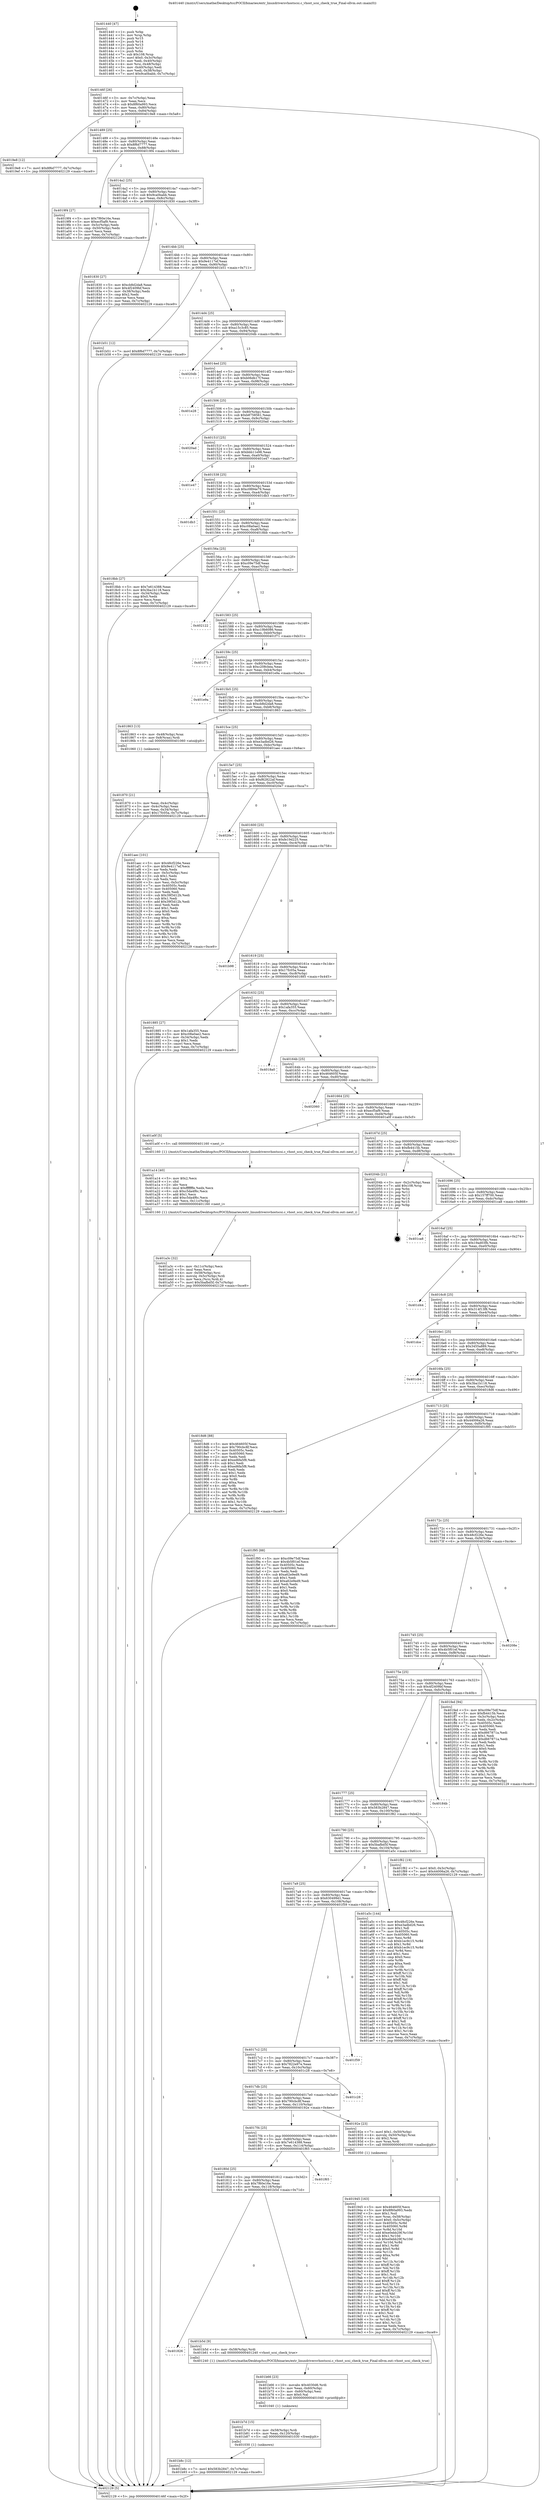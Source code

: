 digraph "0x401440" {
  label = "0x401440 (/mnt/c/Users/mathe/Desktop/tcc/POCII/binaries/extr_linuxdriversvhostscsi.c_vhost_scsi_check_true_Final-ollvm.out::main(0))"
  labelloc = "t"
  node[shape=record]

  Entry [label="",width=0.3,height=0.3,shape=circle,fillcolor=black,style=filled]
  "0x40146f" [label="{
     0x40146f [26]\l
     | [instrs]\l
     &nbsp;&nbsp;0x40146f \<+3\>: mov -0x7c(%rbp),%eax\l
     &nbsp;&nbsp;0x401472 \<+2\>: mov %eax,%ecx\l
     &nbsp;&nbsp;0x401474 \<+6\>: sub $0x8f60a993,%ecx\l
     &nbsp;&nbsp;0x40147a \<+3\>: mov %eax,-0x80(%rbp)\l
     &nbsp;&nbsp;0x40147d \<+6\>: mov %ecx,-0x84(%rbp)\l
     &nbsp;&nbsp;0x401483 \<+6\>: je 00000000004019e8 \<main+0x5a8\>\l
  }"]
  "0x4019e8" [label="{
     0x4019e8 [12]\l
     | [instrs]\l
     &nbsp;&nbsp;0x4019e8 \<+7\>: movl $0x8f6d7777,-0x7c(%rbp)\l
     &nbsp;&nbsp;0x4019ef \<+5\>: jmp 0000000000402129 \<main+0xce9\>\l
  }"]
  "0x401489" [label="{
     0x401489 [25]\l
     | [instrs]\l
     &nbsp;&nbsp;0x401489 \<+5\>: jmp 000000000040148e \<main+0x4e\>\l
     &nbsp;&nbsp;0x40148e \<+3\>: mov -0x80(%rbp),%eax\l
     &nbsp;&nbsp;0x401491 \<+5\>: sub $0x8f6d7777,%eax\l
     &nbsp;&nbsp;0x401496 \<+6\>: mov %eax,-0x88(%rbp)\l
     &nbsp;&nbsp;0x40149c \<+6\>: je 00000000004019f4 \<main+0x5b4\>\l
  }"]
  Exit [label="",width=0.3,height=0.3,shape=circle,fillcolor=black,style=filled,peripheries=2]
  "0x4019f4" [label="{
     0x4019f4 [27]\l
     | [instrs]\l
     &nbsp;&nbsp;0x4019f4 \<+5\>: mov $0x7f60e16e,%eax\l
     &nbsp;&nbsp;0x4019f9 \<+5\>: mov $0xecf5af9,%ecx\l
     &nbsp;&nbsp;0x4019fe \<+3\>: mov -0x5c(%rbp),%edx\l
     &nbsp;&nbsp;0x401a01 \<+3\>: cmp -0x50(%rbp),%edx\l
     &nbsp;&nbsp;0x401a04 \<+3\>: cmovl %ecx,%eax\l
     &nbsp;&nbsp;0x401a07 \<+3\>: mov %eax,-0x7c(%rbp)\l
     &nbsp;&nbsp;0x401a0a \<+5\>: jmp 0000000000402129 \<main+0xce9\>\l
  }"]
  "0x4014a2" [label="{
     0x4014a2 [25]\l
     | [instrs]\l
     &nbsp;&nbsp;0x4014a2 \<+5\>: jmp 00000000004014a7 \<main+0x67\>\l
     &nbsp;&nbsp;0x4014a7 \<+3\>: mov -0x80(%rbp),%eax\l
     &nbsp;&nbsp;0x4014aa \<+5\>: sub $0x9ca0babb,%eax\l
     &nbsp;&nbsp;0x4014af \<+6\>: mov %eax,-0x8c(%rbp)\l
     &nbsp;&nbsp;0x4014b5 \<+6\>: je 0000000000401830 \<main+0x3f0\>\l
  }"]
  "0x401b8c" [label="{
     0x401b8c [12]\l
     | [instrs]\l
     &nbsp;&nbsp;0x401b8c \<+7\>: movl $0x583b2847,-0x7c(%rbp)\l
     &nbsp;&nbsp;0x401b93 \<+5\>: jmp 0000000000402129 \<main+0xce9\>\l
  }"]
  "0x401830" [label="{
     0x401830 [27]\l
     | [instrs]\l
     &nbsp;&nbsp;0x401830 \<+5\>: mov $0xcb8d2da8,%eax\l
     &nbsp;&nbsp;0x401835 \<+5\>: mov $0x4f2409bf,%ecx\l
     &nbsp;&nbsp;0x40183a \<+3\>: mov -0x38(%rbp),%edx\l
     &nbsp;&nbsp;0x40183d \<+3\>: cmp $0x2,%edx\l
     &nbsp;&nbsp;0x401840 \<+3\>: cmovne %ecx,%eax\l
     &nbsp;&nbsp;0x401843 \<+3\>: mov %eax,-0x7c(%rbp)\l
     &nbsp;&nbsp;0x401846 \<+5\>: jmp 0000000000402129 \<main+0xce9\>\l
  }"]
  "0x4014bb" [label="{
     0x4014bb [25]\l
     | [instrs]\l
     &nbsp;&nbsp;0x4014bb \<+5\>: jmp 00000000004014c0 \<main+0x80\>\l
     &nbsp;&nbsp;0x4014c0 \<+3\>: mov -0x80(%rbp),%eax\l
     &nbsp;&nbsp;0x4014c3 \<+5\>: sub $0x9e4117ef,%eax\l
     &nbsp;&nbsp;0x4014c8 \<+6\>: mov %eax,-0x90(%rbp)\l
     &nbsp;&nbsp;0x4014ce \<+6\>: je 0000000000401b51 \<main+0x711\>\l
  }"]
  "0x402129" [label="{
     0x402129 [5]\l
     | [instrs]\l
     &nbsp;&nbsp;0x402129 \<+5\>: jmp 000000000040146f \<main+0x2f\>\l
  }"]
  "0x401440" [label="{
     0x401440 [47]\l
     | [instrs]\l
     &nbsp;&nbsp;0x401440 \<+1\>: push %rbp\l
     &nbsp;&nbsp;0x401441 \<+3\>: mov %rsp,%rbp\l
     &nbsp;&nbsp;0x401444 \<+2\>: push %r15\l
     &nbsp;&nbsp;0x401446 \<+2\>: push %r14\l
     &nbsp;&nbsp;0x401448 \<+2\>: push %r13\l
     &nbsp;&nbsp;0x40144a \<+2\>: push %r12\l
     &nbsp;&nbsp;0x40144c \<+1\>: push %rbx\l
     &nbsp;&nbsp;0x40144d \<+7\>: sub $0x108,%rsp\l
     &nbsp;&nbsp;0x401454 \<+7\>: movl $0x0,-0x3c(%rbp)\l
     &nbsp;&nbsp;0x40145b \<+3\>: mov %edi,-0x40(%rbp)\l
     &nbsp;&nbsp;0x40145e \<+4\>: mov %rsi,-0x48(%rbp)\l
     &nbsp;&nbsp;0x401462 \<+3\>: mov -0x40(%rbp),%edi\l
     &nbsp;&nbsp;0x401465 \<+3\>: mov %edi,-0x38(%rbp)\l
     &nbsp;&nbsp;0x401468 \<+7\>: movl $0x9ca0babb,-0x7c(%rbp)\l
  }"]
  "0x401b7d" [label="{
     0x401b7d [15]\l
     | [instrs]\l
     &nbsp;&nbsp;0x401b7d \<+4\>: mov -0x58(%rbp),%rdi\l
     &nbsp;&nbsp;0x401b81 \<+6\>: mov %eax,-0x120(%rbp)\l
     &nbsp;&nbsp;0x401b87 \<+5\>: call 0000000000401030 \<free@plt\>\l
     | [calls]\l
     &nbsp;&nbsp;0x401030 \{1\} (unknown)\l
  }"]
  "0x401b51" [label="{
     0x401b51 [12]\l
     | [instrs]\l
     &nbsp;&nbsp;0x401b51 \<+7\>: movl $0x8f6d7777,-0x7c(%rbp)\l
     &nbsp;&nbsp;0x401b58 \<+5\>: jmp 0000000000402129 \<main+0xce9\>\l
  }"]
  "0x4014d4" [label="{
     0x4014d4 [25]\l
     | [instrs]\l
     &nbsp;&nbsp;0x4014d4 \<+5\>: jmp 00000000004014d9 \<main+0x99\>\l
     &nbsp;&nbsp;0x4014d9 \<+3\>: mov -0x80(%rbp),%eax\l
     &nbsp;&nbsp;0x4014dc \<+5\>: sub $0xa15c3c85,%eax\l
     &nbsp;&nbsp;0x4014e1 \<+6\>: mov %eax,-0x94(%rbp)\l
     &nbsp;&nbsp;0x4014e7 \<+6\>: je 00000000004020db \<main+0xc9b\>\l
  }"]
  "0x401b66" [label="{
     0x401b66 [23]\l
     | [instrs]\l
     &nbsp;&nbsp;0x401b66 \<+10\>: movabs $0x4030d6,%rdi\l
     &nbsp;&nbsp;0x401b70 \<+3\>: mov %eax,-0x60(%rbp)\l
     &nbsp;&nbsp;0x401b73 \<+3\>: mov -0x60(%rbp),%esi\l
     &nbsp;&nbsp;0x401b76 \<+2\>: mov $0x0,%al\l
     &nbsp;&nbsp;0x401b78 \<+5\>: call 0000000000401040 \<printf@plt\>\l
     | [calls]\l
     &nbsp;&nbsp;0x401040 \{1\} (unknown)\l
  }"]
  "0x4020db" [label="{
     0x4020db\l
  }", style=dashed]
  "0x4014ed" [label="{
     0x4014ed [25]\l
     | [instrs]\l
     &nbsp;&nbsp;0x4014ed \<+5\>: jmp 00000000004014f2 \<main+0xb2\>\l
     &nbsp;&nbsp;0x4014f2 \<+3\>: mov -0x80(%rbp),%eax\l
     &nbsp;&nbsp;0x4014f5 \<+5\>: sub $0xb06db17f,%eax\l
     &nbsp;&nbsp;0x4014fa \<+6\>: mov %eax,-0x98(%rbp)\l
     &nbsp;&nbsp;0x401500 \<+6\>: je 0000000000401e28 \<main+0x9e8\>\l
  }"]
  "0x401826" [label="{
     0x401826\l
  }", style=dashed]
  "0x401e28" [label="{
     0x401e28\l
  }", style=dashed]
  "0x401506" [label="{
     0x401506 [25]\l
     | [instrs]\l
     &nbsp;&nbsp;0x401506 \<+5\>: jmp 000000000040150b \<main+0xcb\>\l
     &nbsp;&nbsp;0x40150b \<+3\>: mov -0x80(%rbp),%eax\l
     &nbsp;&nbsp;0x40150e \<+5\>: sub $0xb8758561,%eax\l
     &nbsp;&nbsp;0x401513 \<+6\>: mov %eax,-0x9c(%rbp)\l
     &nbsp;&nbsp;0x401519 \<+6\>: je 00000000004020ad \<main+0xc6d\>\l
  }"]
  "0x401b5d" [label="{
     0x401b5d [9]\l
     | [instrs]\l
     &nbsp;&nbsp;0x401b5d \<+4\>: mov -0x58(%rbp),%rdi\l
     &nbsp;&nbsp;0x401b61 \<+5\>: call 0000000000401240 \<vhost_scsi_check_true\>\l
     | [calls]\l
     &nbsp;&nbsp;0x401240 \{1\} (/mnt/c/Users/mathe/Desktop/tcc/POCII/binaries/extr_linuxdriversvhostscsi.c_vhost_scsi_check_true_Final-ollvm.out::vhost_scsi_check_true)\l
  }"]
  "0x4020ad" [label="{
     0x4020ad\l
  }", style=dashed]
  "0x40151f" [label="{
     0x40151f [25]\l
     | [instrs]\l
     &nbsp;&nbsp;0x40151f \<+5\>: jmp 0000000000401524 \<main+0xe4\>\l
     &nbsp;&nbsp;0x401524 \<+3\>: mov -0x80(%rbp),%eax\l
     &nbsp;&nbsp;0x401527 \<+5\>: sub $0xbbb11e98,%eax\l
     &nbsp;&nbsp;0x40152c \<+6\>: mov %eax,-0xa0(%rbp)\l
     &nbsp;&nbsp;0x401532 \<+6\>: je 0000000000401e47 \<main+0xa07\>\l
  }"]
  "0x40180d" [label="{
     0x40180d [25]\l
     | [instrs]\l
     &nbsp;&nbsp;0x40180d \<+5\>: jmp 0000000000401812 \<main+0x3d2\>\l
     &nbsp;&nbsp;0x401812 \<+3\>: mov -0x80(%rbp),%eax\l
     &nbsp;&nbsp;0x401815 \<+5\>: sub $0x7f60e16e,%eax\l
     &nbsp;&nbsp;0x40181a \<+6\>: mov %eax,-0x118(%rbp)\l
     &nbsp;&nbsp;0x401820 \<+6\>: je 0000000000401b5d \<main+0x71d\>\l
  }"]
  "0x401e47" [label="{
     0x401e47\l
  }", style=dashed]
  "0x401538" [label="{
     0x401538 [25]\l
     | [instrs]\l
     &nbsp;&nbsp;0x401538 \<+5\>: jmp 000000000040153d \<main+0xfd\>\l
     &nbsp;&nbsp;0x40153d \<+3\>: mov -0x80(%rbp),%eax\l
     &nbsp;&nbsp;0x401540 \<+5\>: sub $0xc0894e79,%eax\l
     &nbsp;&nbsp;0x401545 \<+6\>: mov %eax,-0xa4(%rbp)\l
     &nbsp;&nbsp;0x40154b \<+6\>: je 0000000000401db3 \<main+0x973\>\l
  }"]
  "0x401f65" [label="{
     0x401f65\l
  }", style=dashed]
  "0x401db3" [label="{
     0x401db3\l
  }", style=dashed]
  "0x401551" [label="{
     0x401551 [25]\l
     | [instrs]\l
     &nbsp;&nbsp;0x401551 \<+5\>: jmp 0000000000401556 \<main+0x116\>\l
     &nbsp;&nbsp;0x401556 \<+3\>: mov -0x80(%rbp),%eax\l
     &nbsp;&nbsp;0x401559 \<+5\>: sub $0xc08a0ae2,%eax\l
     &nbsp;&nbsp;0x40155e \<+6\>: mov %eax,-0xa8(%rbp)\l
     &nbsp;&nbsp;0x401564 \<+6\>: je 00000000004018bb \<main+0x47b\>\l
  }"]
  "0x401a3c" [label="{
     0x401a3c [32]\l
     | [instrs]\l
     &nbsp;&nbsp;0x401a3c \<+6\>: mov -0x11c(%rbp),%ecx\l
     &nbsp;&nbsp;0x401a42 \<+3\>: imul %eax,%ecx\l
     &nbsp;&nbsp;0x401a45 \<+4\>: mov -0x58(%rbp),%rsi\l
     &nbsp;&nbsp;0x401a49 \<+4\>: movslq -0x5c(%rbp),%rdi\l
     &nbsp;&nbsp;0x401a4d \<+3\>: mov %ecx,(%rsi,%rdi,4)\l
     &nbsp;&nbsp;0x401a50 \<+7\>: movl $0x5bafbd5f,-0x7c(%rbp)\l
     &nbsp;&nbsp;0x401a57 \<+5\>: jmp 0000000000402129 \<main+0xce9\>\l
  }"]
  "0x4018bb" [label="{
     0x4018bb [27]\l
     | [instrs]\l
     &nbsp;&nbsp;0x4018bb \<+5\>: mov $0x7e614388,%eax\l
     &nbsp;&nbsp;0x4018c0 \<+5\>: mov $0x3ba1b118,%ecx\l
     &nbsp;&nbsp;0x4018c5 \<+3\>: mov -0x34(%rbp),%edx\l
     &nbsp;&nbsp;0x4018c8 \<+3\>: cmp $0x0,%edx\l
     &nbsp;&nbsp;0x4018cb \<+3\>: cmove %ecx,%eax\l
     &nbsp;&nbsp;0x4018ce \<+3\>: mov %eax,-0x7c(%rbp)\l
     &nbsp;&nbsp;0x4018d1 \<+5\>: jmp 0000000000402129 \<main+0xce9\>\l
  }"]
  "0x40156a" [label="{
     0x40156a [25]\l
     | [instrs]\l
     &nbsp;&nbsp;0x40156a \<+5\>: jmp 000000000040156f \<main+0x12f\>\l
     &nbsp;&nbsp;0x40156f \<+3\>: mov -0x80(%rbp),%eax\l
     &nbsp;&nbsp;0x401572 \<+5\>: sub $0xc09e75df,%eax\l
     &nbsp;&nbsp;0x401577 \<+6\>: mov %eax,-0xac(%rbp)\l
     &nbsp;&nbsp;0x40157d \<+6\>: je 0000000000402122 \<main+0xce2\>\l
  }"]
  "0x401a14" [label="{
     0x401a14 [40]\l
     | [instrs]\l
     &nbsp;&nbsp;0x401a14 \<+5\>: mov $0x2,%ecx\l
     &nbsp;&nbsp;0x401a19 \<+1\>: cltd\l
     &nbsp;&nbsp;0x401a1a \<+2\>: idiv %ecx\l
     &nbsp;&nbsp;0x401a1c \<+6\>: imul $0xfffffffe,%edx,%ecx\l
     &nbsp;&nbsp;0x401a22 \<+6\>: sub $0xc5da4f6c,%ecx\l
     &nbsp;&nbsp;0x401a28 \<+3\>: add $0x1,%ecx\l
     &nbsp;&nbsp;0x401a2b \<+6\>: add $0xc5da4f6c,%ecx\l
     &nbsp;&nbsp;0x401a31 \<+6\>: mov %ecx,-0x11c(%rbp)\l
     &nbsp;&nbsp;0x401a37 \<+5\>: call 0000000000401160 \<next_i\>\l
     | [calls]\l
     &nbsp;&nbsp;0x401160 \{1\} (/mnt/c/Users/mathe/Desktop/tcc/POCII/binaries/extr_linuxdriversvhostscsi.c_vhost_scsi_check_true_Final-ollvm.out::next_i)\l
  }"]
  "0x402122" [label="{
     0x402122\l
  }", style=dashed]
  "0x401583" [label="{
     0x401583 [25]\l
     | [instrs]\l
     &nbsp;&nbsp;0x401583 \<+5\>: jmp 0000000000401588 \<main+0x148\>\l
     &nbsp;&nbsp;0x401588 \<+3\>: mov -0x80(%rbp),%eax\l
     &nbsp;&nbsp;0x40158b \<+5\>: sub $0xc19b6086,%eax\l
     &nbsp;&nbsp;0x401590 \<+6\>: mov %eax,-0xb0(%rbp)\l
     &nbsp;&nbsp;0x401596 \<+6\>: je 0000000000401f71 \<main+0xb31\>\l
  }"]
  "0x401945" [label="{
     0x401945 [163]\l
     | [instrs]\l
     &nbsp;&nbsp;0x401945 \<+5\>: mov $0x464605f,%ecx\l
     &nbsp;&nbsp;0x40194a \<+5\>: mov $0x8f60a993,%edx\l
     &nbsp;&nbsp;0x40194f \<+3\>: mov $0x1,%sil\l
     &nbsp;&nbsp;0x401952 \<+4\>: mov %rax,-0x58(%rbp)\l
     &nbsp;&nbsp;0x401956 \<+7\>: movl $0x0,-0x5c(%rbp)\l
     &nbsp;&nbsp;0x40195d \<+8\>: mov 0x40505c,%r8d\l
     &nbsp;&nbsp;0x401965 \<+8\>: mov 0x405060,%r9d\l
     &nbsp;&nbsp;0x40196d \<+3\>: mov %r8d,%r10d\l
     &nbsp;&nbsp;0x401970 \<+7\>: add $0xe0ebb29f,%r10d\l
     &nbsp;&nbsp;0x401977 \<+4\>: sub $0x1,%r10d\l
     &nbsp;&nbsp;0x40197b \<+7\>: sub $0xe0ebb29f,%r10d\l
     &nbsp;&nbsp;0x401982 \<+4\>: imul %r10d,%r8d\l
     &nbsp;&nbsp;0x401986 \<+4\>: and $0x1,%r8d\l
     &nbsp;&nbsp;0x40198a \<+4\>: cmp $0x0,%r8d\l
     &nbsp;&nbsp;0x40198e \<+4\>: sete %r11b\l
     &nbsp;&nbsp;0x401992 \<+4\>: cmp $0xa,%r9d\l
     &nbsp;&nbsp;0x401996 \<+3\>: setl %bl\l
     &nbsp;&nbsp;0x401999 \<+3\>: mov %r11b,%r14b\l
     &nbsp;&nbsp;0x40199c \<+4\>: xor $0xff,%r14b\l
     &nbsp;&nbsp;0x4019a0 \<+3\>: mov %bl,%r15b\l
     &nbsp;&nbsp;0x4019a3 \<+4\>: xor $0xff,%r15b\l
     &nbsp;&nbsp;0x4019a7 \<+4\>: xor $0x1,%sil\l
     &nbsp;&nbsp;0x4019ab \<+3\>: mov %r14b,%r12b\l
     &nbsp;&nbsp;0x4019ae \<+4\>: and $0xff,%r12b\l
     &nbsp;&nbsp;0x4019b2 \<+3\>: and %sil,%r11b\l
     &nbsp;&nbsp;0x4019b5 \<+3\>: mov %r15b,%r13b\l
     &nbsp;&nbsp;0x4019b8 \<+4\>: and $0xff,%r13b\l
     &nbsp;&nbsp;0x4019bc \<+3\>: and %sil,%bl\l
     &nbsp;&nbsp;0x4019bf \<+3\>: or %r11b,%r12b\l
     &nbsp;&nbsp;0x4019c2 \<+3\>: or %bl,%r13b\l
     &nbsp;&nbsp;0x4019c5 \<+3\>: xor %r13b,%r12b\l
     &nbsp;&nbsp;0x4019c8 \<+3\>: or %r15b,%r14b\l
     &nbsp;&nbsp;0x4019cb \<+4\>: xor $0xff,%r14b\l
     &nbsp;&nbsp;0x4019cf \<+4\>: or $0x1,%sil\l
     &nbsp;&nbsp;0x4019d3 \<+3\>: and %sil,%r14b\l
     &nbsp;&nbsp;0x4019d6 \<+3\>: or %r14b,%r12b\l
     &nbsp;&nbsp;0x4019d9 \<+4\>: test $0x1,%r12b\l
     &nbsp;&nbsp;0x4019dd \<+3\>: cmovne %edx,%ecx\l
     &nbsp;&nbsp;0x4019e0 \<+3\>: mov %ecx,-0x7c(%rbp)\l
     &nbsp;&nbsp;0x4019e3 \<+5\>: jmp 0000000000402129 \<main+0xce9\>\l
  }"]
  "0x401f71" [label="{
     0x401f71\l
  }", style=dashed]
  "0x40159c" [label="{
     0x40159c [25]\l
     | [instrs]\l
     &nbsp;&nbsp;0x40159c \<+5\>: jmp 00000000004015a1 \<main+0x161\>\l
     &nbsp;&nbsp;0x4015a1 \<+3\>: mov -0x80(%rbp),%eax\l
     &nbsp;&nbsp;0x4015a4 \<+5\>: sub $0xc208cbea,%eax\l
     &nbsp;&nbsp;0x4015a9 \<+6\>: mov %eax,-0xb4(%rbp)\l
     &nbsp;&nbsp;0x4015af \<+6\>: je 0000000000401e9a \<main+0xa5a\>\l
  }"]
  "0x4017f4" [label="{
     0x4017f4 [25]\l
     | [instrs]\l
     &nbsp;&nbsp;0x4017f4 \<+5\>: jmp 00000000004017f9 \<main+0x3b9\>\l
     &nbsp;&nbsp;0x4017f9 \<+3\>: mov -0x80(%rbp),%eax\l
     &nbsp;&nbsp;0x4017fc \<+5\>: sub $0x7e614388,%eax\l
     &nbsp;&nbsp;0x401801 \<+6\>: mov %eax,-0x114(%rbp)\l
     &nbsp;&nbsp;0x401807 \<+6\>: je 0000000000401f65 \<main+0xb25\>\l
  }"]
  "0x401e9a" [label="{
     0x401e9a\l
  }", style=dashed]
  "0x4015b5" [label="{
     0x4015b5 [25]\l
     | [instrs]\l
     &nbsp;&nbsp;0x4015b5 \<+5\>: jmp 00000000004015ba \<main+0x17a\>\l
     &nbsp;&nbsp;0x4015ba \<+3\>: mov -0x80(%rbp),%eax\l
     &nbsp;&nbsp;0x4015bd \<+5\>: sub $0xcb8d2da8,%eax\l
     &nbsp;&nbsp;0x4015c2 \<+6\>: mov %eax,-0xb8(%rbp)\l
     &nbsp;&nbsp;0x4015c8 \<+6\>: je 0000000000401863 \<main+0x423\>\l
  }"]
  "0x40192e" [label="{
     0x40192e [23]\l
     | [instrs]\l
     &nbsp;&nbsp;0x40192e \<+7\>: movl $0x1,-0x50(%rbp)\l
     &nbsp;&nbsp;0x401935 \<+4\>: movslq -0x50(%rbp),%rax\l
     &nbsp;&nbsp;0x401939 \<+4\>: shl $0x2,%rax\l
     &nbsp;&nbsp;0x40193d \<+3\>: mov %rax,%rdi\l
     &nbsp;&nbsp;0x401940 \<+5\>: call 0000000000401050 \<malloc@plt\>\l
     | [calls]\l
     &nbsp;&nbsp;0x401050 \{1\} (unknown)\l
  }"]
  "0x401863" [label="{
     0x401863 [13]\l
     | [instrs]\l
     &nbsp;&nbsp;0x401863 \<+4\>: mov -0x48(%rbp),%rax\l
     &nbsp;&nbsp;0x401867 \<+4\>: mov 0x8(%rax),%rdi\l
     &nbsp;&nbsp;0x40186b \<+5\>: call 0000000000401060 \<atoi@plt\>\l
     | [calls]\l
     &nbsp;&nbsp;0x401060 \{1\} (unknown)\l
  }"]
  "0x4015ce" [label="{
     0x4015ce [25]\l
     | [instrs]\l
     &nbsp;&nbsp;0x4015ce \<+5\>: jmp 00000000004015d3 \<main+0x193\>\l
     &nbsp;&nbsp;0x4015d3 \<+3\>: mov -0x80(%rbp),%eax\l
     &nbsp;&nbsp;0x4015d6 \<+5\>: sub $0xe3adbd26,%eax\l
     &nbsp;&nbsp;0x4015db \<+6\>: mov %eax,-0xbc(%rbp)\l
     &nbsp;&nbsp;0x4015e1 \<+6\>: je 0000000000401aec \<main+0x6ac\>\l
  }"]
  "0x401870" [label="{
     0x401870 [21]\l
     | [instrs]\l
     &nbsp;&nbsp;0x401870 \<+3\>: mov %eax,-0x4c(%rbp)\l
     &nbsp;&nbsp;0x401873 \<+3\>: mov -0x4c(%rbp),%eax\l
     &nbsp;&nbsp;0x401876 \<+3\>: mov %eax,-0x34(%rbp)\l
     &nbsp;&nbsp;0x401879 \<+7\>: movl $0x17fc05a,-0x7c(%rbp)\l
     &nbsp;&nbsp;0x401880 \<+5\>: jmp 0000000000402129 \<main+0xce9\>\l
  }"]
  "0x4017db" [label="{
     0x4017db [25]\l
     | [instrs]\l
     &nbsp;&nbsp;0x4017db \<+5\>: jmp 00000000004017e0 \<main+0x3a0\>\l
     &nbsp;&nbsp;0x4017e0 \<+3\>: mov -0x80(%rbp),%eax\l
     &nbsp;&nbsp;0x4017e3 \<+5\>: sub $0x790cbc8f,%eax\l
     &nbsp;&nbsp;0x4017e8 \<+6\>: mov %eax,-0x110(%rbp)\l
     &nbsp;&nbsp;0x4017ee \<+6\>: je 000000000040192e \<main+0x4ee\>\l
  }"]
  "0x401aec" [label="{
     0x401aec [101]\l
     | [instrs]\l
     &nbsp;&nbsp;0x401aec \<+5\>: mov $0x48cf226e,%eax\l
     &nbsp;&nbsp;0x401af1 \<+5\>: mov $0x9e4117ef,%ecx\l
     &nbsp;&nbsp;0x401af6 \<+2\>: xor %edx,%edx\l
     &nbsp;&nbsp;0x401af8 \<+3\>: mov -0x5c(%rbp),%esi\l
     &nbsp;&nbsp;0x401afb \<+3\>: sub $0x1,%edx\l
     &nbsp;&nbsp;0x401afe \<+2\>: sub %edx,%esi\l
     &nbsp;&nbsp;0x401b00 \<+3\>: mov %esi,-0x5c(%rbp)\l
     &nbsp;&nbsp;0x401b03 \<+7\>: mov 0x40505c,%edx\l
     &nbsp;&nbsp;0x401b0a \<+7\>: mov 0x405060,%esi\l
     &nbsp;&nbsp;0x401b11 \<+2\>: mov %edx,%edi\l
     &nbsp;&nbsp;0x401b13 \<+6\>: sub $0x39f3d12b,%edi\l
     &nbsp;&nbsp;0x401b19 \<+3\>: sub $0x1,%edi\l
     &nbsp;&nbsp;0x401b1c \<+6\>: add $0x39f3d12b,%edi\l
     &nbsp;&nbsp;0x401b22 \<+3\>: imul %edi,%edx\l
     &nbsp;&nbsp;0x401b25 \<+3\>: and $0x1,%edx\l
     &nbsp;&nbsp;0x401b28 \<+3\>: cmp $0x0,%edx\l
     &nbsp;&nbsp;0x401b2b \<+4\>: sete %r8b\l
     &nbsp;&nbsp;0x401b2f \<+3\>: cmp $0xa,%esi\l
     &nbsp;&nbsp;0x401b32 \<+4\>: setl %r9b\l
     &nbsp;&nbsp;0x401b36 \<+3\>: mov %r8b,%r10b\l
     &nbsp;&nbsp;0x401b39 \<+3\>: and %r9b,%r10b\l
     &nbsp;&nbsp;0x401b3c \<+3\>: xor %r9b,%r8b\l
     &nbsp;&nbsp;0x401b3f \<+3\>: or %r8b,%r10b\l
     &nbsp;&nbsp;0x401b42 \<+4\>: test $0x1,%r10b\l
     &nbsp;&nbsp;0x401b46 \<+3\>: cmovne %ecx,%eax\l
     &nbsp;&nbsp;0x401b49 \<+3\>: mov %eax,-0x7c(%rbp)\l
     &nbsp;&nbsp;0x401b4c \<+5\>: jmp 0000000000402129 \<main+0xce9\>\l
  }"]
  "0x4015e7" [label="{
     0x4015e7 [25]\l
     | [instrs]\l
     &nbsp;&nbsp;0x4015e7 \<+5\>: jmp 00000000004015ec \<main+0x1ac\>\l
     &nbsp;&nbsp;0x4015ec \<+3\>: mov -0x80(%rbp),%eax\l
     &nbsp;&nbsp;0x4015ef \<+5\>: sub $0xf62822af,%eax\l
     &nbsp;&nbsp;0x4015f4 \<+6\>: mov %eax,-0xc0(%rbp)\l
     &nbsp;&nbsp;0x4015fa \<+6\>: je 00000000004020e7 \<main+0xca7\>\l
  }"]
  "0x401c28" [label="{
     0x401c28\l
  }", style=dashed]
  "0x4020e7" [label="{
     0x4020e7\l
  }", style=dashed]
  "0x401600" [label="{
     0x401600 [25]\l
     | [instrs]\l
     &nbsp;&nbsp;0x401600 \<+5\>: jmp 0000000000401605 \<main+0x1c5\>\l
     &nbsp;&nbsp;0x401605 \<+3\>: mov -0x80(%rbp),%eax\l
     &nbsp;&nbsp;0x401608 \<+5\>: sub $0xfe19d225,%eax\l
     &nbsp;&nbsp;0x40160d \<+6\>: mov %eax,-0xc4(%rbp)\l
     &nbsp;&nbsp;0x401613 \<+6\>: je 0000000000401b98 \<main+0x758\>\l
  }"]
  "0x4017c2" [label="{
     0x4017c2 [25]\l
     | [instrs]\l
     &nbsp;&nbsp;0x4017c2 \<+5\>: jmp 00000000004017c7 \<main+0x387\>\l
     &nbsp;&nbsp;0x4017c7 \<+3\>: mov -0x80(%rbp),%eax\l
     &nbsp;&nbsp;0x4017ca \<+5\>: sub $0x7822e97e,%eax\l
     &nbsp;&nbsp;0x4017cf \<+6\>: mov %eax,-0x10c(%rbp)\l
     &nbsp;&nbsp;0x4017d5 \<+6\>: je 0000000000401c28 \<main+0x7e8\>\l
  }"]
  "0x401b98" [label="{
     0x401b98\l
  }", style=dashed]
  "0x401619" [label="{
     0x401619 [25]\l
     | [instrs]\l
     &nbsp;&nbsp;0x401619 \<+5\>: jmp 000000000040161e \<main+0x1de\>\l
     &nbsp;&nbsp;0x40161e \<+3\>: mov -0x80(%rbp),%eax\l
     &nbsp;&nbsp;0x401621 \<+5\>: sub $0x17fc05a,%eax\l
     &nbsp;&nbsp;0x401626 \<+6\>: mov %eax,-0xc8(%rbp)\l
     &nbsp;&nbsp;0x40162c \<+6\>: je 0000000000401885 \<main+0x445\>\l
  }"]
  "0x401f59" [label="{
     0x401f59\l
  }", style=dashed]
  "0x401885" [label="{
     0x401885 [27]\l
     | [instrs]\l
     &nbsp;&nbsp;0x401885 \<+5\>: mov $0x1afa355,%eax\l
     &nbsp;&nbsp;0x40188a \<+5\>: mov $0xc08a0ae2,%ecx\l
     &nbsp;&nbsp;0x40188f \<+3\>: mov -0x34(%rbp),%edx\l
     &nbsp;&nbsp;0x401892 \<+3\>: cmp $0x1,%edx\l
     &nbsp;&nbsp;0x401895 \<+3\>: cmovl %ecx,%eax\l
     &nbsp;&nbsp;0x401898 \<+3\>: mov %eax,-0x7c(%rbp)\l
     &nbsp;&nbsp;0x40189b \<+5\>: jmp 0000000000402129 \<main+0xce9\>\l
  }"]
  "0x401632" [label="{
     0x401632 [25]\l
     | [instrs]\l
     &nbsp;&nbsp;0x401632 \<+5\>: jmp 0000000000401637 \<main+0x1f7\>\l
     &nbsp;&nbsp;0x401637 \<+3\>: mov -0x80(%rbp),%eax\l
     &nbsp;&nbsp;0x40163a \<+5\>: sub $0x1afa355,%eax\l
     &nbsp;&nbsp;0x40163f \<+6\>: mov %eax,-0xcc(%rbp)\l
     &nbsp;&nbsp;0x401645 \<+6\>: je 00000000004018a0 \<main+0x460\>\l
  }"]
  "0x4017a9" [label="{
     0x4017a9 [25]\l
     | [instrs]\l
     &nbsp;&nbsp;0x4017a9 \<+5\>: jmp 00000000004017ae \<main+0x36e\>\l
     &nbsp;&nbsp;0x4017ae \<+3\>: mov -0x80(%rbp),%eax\l
     &nbsp;&nbsp;0x4017b1 \<+5\>: sub $0x630499d1,%eax\l
     &nbsp;&nbsp;0x4017b6 \<+6\>: mov %eax,-0x108(%rbp)\l
     &nbsp;&nbsp;0x4017bc \<+6\>: je 0000000000401f59 \<main+0xb19\>\l
  }"]
  "0x4018a0" [label="{
     0x4018a0\l
  }", style=dashed]
  "0x40164b" [label="{
     0x40164b [25]\l
     | [instrs]\l
     &nbsp;&nbsp;0x40164b \<+5\>: jmp 0000000000401650 \<main+0x210\>\l
     &nbsp;&nbsp;0x401650 \<+3\>: mov -0x80(%rbp),%eax\l
     &nbsp;&nbsp;0x401653 \<+5\>: sub $0x464605f,%eax\l
     &nbsp;&nbsp;0x401658 \<+6\>: mov %eax,-0xd0(%rbp)\l
     &nbsp;&nbsp;0x40165e \<+6\>: je 0000000000402060 \<main+0xc20\>\l
  }"]
  "0x401a5c" [label="{
     0x401a5c [144]\l
     | [instrs]\l
     &nbsp;&nbsp;0x401a5c \<+5\>: mov $0x48cf226e,%eax\l
     &nbsp;&nbsp;0x401a61 \<+5\>: mov $0xe3adbd26,%ecx\l
     &nbsp;&nbsp;0x401a66 \<+2\>: mov $0x1,%dl\l
     &nbsp;&nbsp;0x401a68 \<+7\>: mov 0x40505c,%esi\l
     &nbsp;&nbsp;0x401a6f \<+7\>: mov 0x405060,%edi\l
     &nbsp;&nbsp;0x401a76 \<+3\>: mov %esi,%r8d\l
     &nbsp;&nbsp;0x401a79 \<+7\>: sub $0xb1ec9c15,%r8d\l
     &nbsp;&nbsp;0x401a80 \<+4\>: sub $0x1,%r8d\l
     &nbsp;&nbsp;0x401a84 \<+7\>: add $0xb1ec9c15,%r8d\l
     &nbsp;&nbsp;0x401a8b \<+4\>: imul %r8d,%esi\l
     &nbsp;&nbsp;0x401a8f \<+3\>: and $0x1,%esi\l
     &nbsp;&nbsp;0x401a92 \<+3\>: cmp $0x0,%esi\l
     &nbsp;&nbsp;0x401a95 \<+4\>: sete %r9b\l
     &nbsp;&nbsp;0x401a99 \<+3\>: cmp $0xa,%edi\l
     &nbsp;&nbsp;0x401a9c \<+4\>: setl %r10b\l
     &nbsp;&nbsp;0x401aa0 \<+3\>: mov %r9b,%r11b\l
     &nbsp;&nbsp;0x401aa3 \<+4\>: xor $0xff,%r11b\l
     &nbsp;&nbsp;0x401aa7 \<+3\>: mov %r10b,%bl\l
     &nbsp;&nbsp;0x401aaa \<+3\>: xor $0xff,%bl\l
     &nbsp;&nbsp;0x401aad \<+3\>: xor $0x1,%dl\l
     &nbsp;&nbsp;0x401ab0 \<+3\>: mov %r11b,%r14b\l
     &nbsp;&nbsp;0x401ab3 \<+4\>: and $0xff,%r14b\l
     &nbsp;&nbsp;0x401ab7 \<+3\>: and %dl,%r9b\l
     &nbsp;&nbsp;0x401aba \<+3\>: mov %bl,%r15b\l
     &nbsp;&nbsp;0x401abd \<+4\>: and $0xff,%r15b\l
     &nbsp;&nbsp;0x401ac1 \<+3\>: and %dl,%r10b\l
     &nbsp;&nbsp;0x401ac4 \<+3\>: or %r9b,%r14b\l
     &nbsp;&nbsp;0x401ac7 \<+3\>: or %r10b,%r15b\l
     &nbsp;&nbsp;0x401aca \<+3\>: xor %r15b,%r14b\l
     &nbsp;&nbsp;0x401acd \<+3\>: or %bl,%r11b\l
     &nbsp;&nbsp;0x401ad0 \<+4\>: xor $0xff,%r11b\l
     &nbsp;&nbsp;0x401ad4 \<+3\>: or $0x1,%dl\l
     &nbsp;&nbsp;0x401ad7 \<+3\>: and %dl,%r11b\l
     &nbsp;&nbsp;0x401ada \<+3\>: or %r11b,%r14b\l
     &nbsp;&nbsp;0x401add \<+4\>: test $0x1,%r14b\l
     &nbsp;&nbsp;0x401ae1 \<+3\>: cmovne %ecx,%eax\l
     &nbsp;&nbsp;0x401ae4 \<+3\>: mov %eax,-0x7c(%rbp)\l
     &nbsp;&nbsp;0x401ae7 \<+5\>: jmp 0000000000402129 \<main+0xce9\>\l
  }"]
  "0x402060" [label="{
     0x402060\l
  }", style=dashed]
  "0x401664" [label="{
     0x401664 [25]\l
     | [instrs]\l
     &nbsp;&nbsp;0x401664 \<+5\>: jmp 0000000000401669 \<main+0x229\>\l
     &nbsp;&nbsp;0x401669 \<+3\>: mov -0x80(%rbp),%eax\l
     &nbsp;&nbsp;0x40166c \<+5\>: sub $0xecf5af9,%eax\l
     &nbsp;&nbsp;0x401671 \<+6\>: mov %eax,-0xd4(%rbp)\l
     &nbsp;&nbsp;0x401677 \<+6\>: je 0000000000401a0f \<main+0x5cf\>\l
  }"]
  "0x401790" [label="{
     0x401790 [25]\l
     | [instrs]\l
     &nbsp;&nbsp;0x401790 \<+5\>: jmp 0000000000401795 \<main+0x355\>\l
     &nbsp;&nbsp;0x401795 \<+3\>: mov -0x80(%rbp),%eax\l
     &nbsp;&nbsp;0x401798 \<+5\>: sub $0x5bafbd5f,%eax\l
     &nbsp;&nbsp;0x40179d \<+6\>: mov %eax,-0x104(%rbp)\l
     &nbsp;&nbsp;0x4017a3 \<+6\>: je 0000000000401a5c \<main+0x61c\>\l
  }"]
  "0x401a0f" [label="{
     0x401a0f [5]\l
     | [instrs]\l
     &nbsp;&nbsp;0x401a0f \<+5\>: call 0000000000401160 \<next_i\>\l
     | [calls]\l
     &nbsp;&nbsp;0x401160 \{1\} (/mnt/c/Users/mathe/Desktop/tcc/POCII/binaries/extr_linuxdriversvhostscsi.c_vhost_scsi_check_true_Final-ollvm.out::next_i)\l
  }"]
  "0x40167d" [label="{
     0x40167d [25]\l
     | [instrs]\l
     &nbsp;&nbsp;0x40167d \<+5\>: jmp 0000000000401682 \<main+0x242\>\l
     &nbsp;&nbsp;0x401682 \<+3\>: mov -0x80(%rbp),%eax\l
     &nbsp;&nbsp;0x401685 \<+5\>: sub $0xfb4415b,%eax\l
     &nbsp;&nbsp;0x40168a \<+6\>: mov %eax,-0xd8(%rbp)\l
     &nbsp;&nbsp;0x401690 \<+6\>: je 000000000040204b \<main+0xc0b\>\l
  }"]
  "0x401f82" [label="{
     0x401f82 [19]\l
     | [instrs]\l
     &nbsp;&nbsp;0x401f82 \<+7\>: movl $0x0,-0x3c(%rbp)\l
     &nbsp;&nbsp;0x401f89 \<+7\>: movl $0x44006a26,-0x7c(%rbp)\l
     &nbsp;&nbsp;0x401f90 \<+5\>: jmp 0000000000402129 \<main+0xce9\>\l
  }"]
  "0x40204b" [label="{
     0x40204b [21]\l
     | [instrs]\l
     &nbsp;&nbsp;0x40204b \<+3\>: mov -0x2c(%rbp),%eax\l
     &nbsp;&nbsp;0x40204e \<+7\>: add $0x108,%rsp\l
     &nbsp;&nbsp;0x402055 \<+1\>: pop %rbx\l
     &nbsp;&nbsp;0x402056 \<+2\>: pop %r12\l
     &nbsp;&nbsp;0x402058 \<+2\>: pop %r13\l
     &nbsp;&nbsp;0x40205a \<+2\>: pop %r14\l
     &nbsp;&nbsp;0x40205c \<+2\>: pop %r15\l
     &nbsp;&nbsp;0x40205e \<+1\>: pop %rbp\l
     &nbsp;&nbsp;0x40205f \<+1\>: ret\l
  }"]
  "0x401696" [label="{
     0x401696 [25]\l
     | [instrs]\l
     &nbsp;&nbsp;0x401696 \<+5\>: jmp 000000000040169b \<main+0x25b\>\l
     &nbsp;&nbsp;0x40169b \<+3\>: mov -0x80(%rbp),%eax\l
     &nbsp;&nbsp;0x40169e \<+5\>: sub $0x157ff700,%eax\l
     &nbsp;&nbsp;0x4016a3 \<+6\>: mov %eax,-0xdc(%rbp)\l
     &nbsp;&nbsp;0x4016a9 \<+6\>: je 0000000000401ca8 \<main+0x868\>\l
  }"]
  "0x401777" [label="{
     0x401777 [25]\l
     | [instrs]\l
     &nbsp;&nbsp;0x401777 \<+5\>: jmp 000000000040177c \<main+0x33c\>\l
     &nbsp;&nbsp;0x40177c \<+3\>: mov -0x80(%rbp),%eax\l
     &nbsp;&nbsp;0x40177f \<+5\>: sub $0x583b2847,%eax\l
     &nbsp;&nbsp;0x401784 \<+6\>: mov %eax,-0x100(%rbp)\l
     &nbsp;&nbsp;0x40178a \<+6\>: je 0000000000401f82 \<main+0xb42\>\l
  }"]
  "0x401ca8" [label="{
     0x401ca8\l
  }", style=dashed]
  "0x4016af" [label="{
     0x4016af [25]\l
     | [instrs]\l
     &nbsp;&nbsp;0x4016af \<+5\>: jmp 00000000004016b4 \<main+0x274\>\l
     &nbsp;&nbsp;0x4016b4 \<+3\>: mov -0x80(%rbp),%eax\l
     &nbsp;&nbsp;0x4016b7 \<+5\>: sub $0x19ad03fb,%eax\l
     &nbsp;&nbsp;0x4016bc \<+6\>: mov %eax,-0xe0(%rbp)\l
     &nbsp;&nbsp;0x4016c2 \<+6\>: je 0000000000401d44 \<main+0x904\>\l
  }"]
  "0x40184b" [label="{
     0x40184b\l
  }", style=dashed]
  "0x401d44" [label="{
     0x401d44\l
  }", style=dashed]
  "0x4016c8" [label="{
     0x4016c8 [25]\l
     | [instrs]\l
     &nbsp;&nbsp;0x4016c8 \<+5\>: jmp 00000000004016cd \<main+0x28d\>\l
     &nbsp;&nbsp;0x4016cd \<+3\>: mov -0x80(%rbp),%eax\l
     &nbsp;&nbsp;0x4016d0 \<+5\>: sub $0x314f13f8,%eax\l
     &nbsp;&nbsp;0x4016d5 \<+6\>: mov %eax,-0xe4(%rbp)\l
     &nbsp;&nbsp;0x4016db \<+6\>: je 0000000000401dce \<main+0x98e\>\l
  }"]
  "0x40175e" [label="{
     0x40175e [25]\l
     | [instrs]\l
     &nbsp;&nbsp;0x40175e \<+5\>: jmp 0000000000401763 \<main+0x323\>\l
     &nbsp;&nbsp;0x401763 \<+3\>: mov -0x80(%rbp),%eax\l
     &nbsp;&nbsp;0x401766 \<+5\>: sub $0x4f2409bf,%eax\l
     &nbsp;&nbsp;0x40176b \<+6\>: mov %eax,-0xfc(%rbp)\l
     &nbsp;&nbsp;0x401771 \<+6\>: je 000000000040184b \<main+0x40b\>\l
  }"]
  "0x401dce" [label="{
     0x401dce\l
  }", style=dashed]
  "0x4016e1" [label="{
     0x4016e1 [25]\l
     | [instrs]\l
     &nbsp;&nbsp;0x4016e1 \<+5\>: jmp 00000000004016e6 \<main+0x2a6\>\l
     &nbsp;&nbsp;0x4016e6 \<+3\>: mov -0x80(%rbp),%eax\l
     &nbsp;&nbsp;0x4016e9 \<+5\>: sub $0x3455a889,%eax\l
     &nbsp;&nbsp;0x4016ee \<+6\>: mov %eax,-0xe8(%rbp)\l
     &nbsp;&nbsp;0x4016f4 \<+6\>: je 0000000000401cb4 \<main+0x874\>\l
  }"]
  "0x401fed" [label="{
     0x401fed [94]\l
     | [instrs]\l
     &nbsp;&nbsp;0x401fed \<+5\>: mov $0xc09e75df,%eax\l
     &nbsp;&nbsp;0x401ff2 \<+5\>: mov $0xfb4415b,%ecx\l
     &nbsp;&nbsp;0x401ff7 \<+3\>: mov -0x3c(%rbp),%edx\l
     &nbsp;&nbsp;0x401ffa \<+3\>: mov %edx,-0x2c(%rbp)\l
     &nbsp;&nbsp;0x401ffd \<+7\>: mov 0x40505c,%edx\l
     &nbsp;&nbsp;0x402004 \<+7\>: mov 0x405060,%esi\l
     &nbsp;&nbsp;0x40200b \<+2\>: mov %edx,%edi\l
     &nbsp;&nbsp;0x40200d \<+6\>: sub $0xd667871a,%edi\l
     &nbsp;&nbsp;0x402013 \<+3\>: sub $0x1,%edi\l
     &nbsp;&nbsp;0x402016 \<+6\>: add $0xd667871a,%edi\l
     &nbsp;&nbsp;0x40201c \<+3\>: imul %edi,%edx\l
     &nbsp;&nbsp;0x40201f \<+3\>: and $0x1,%edx\l
     &nbsp;&nbsp;0x402022 \<+3\>: cmp $0x0,%edx\l
     &nbsp;&nbsp;0x402025 \<+4\>: sete %r8b\l
     &nbsp;&nbsp;0x402029 \<+3\>: cmp $0xa,%esi\l
     &nbsp;&nbsp;0x40202c \<+4\>: setl %r9b\l
     &nbsp;&nbsp;0x402030 \<+3\>: mov %r8b,%r10b\l
     &nbsp;&nbsp;0x402033 \<+3\>: and %r9b,%r10b\l
     &nbsp;&nbsp;0x402036 \<+3\>: xor %r9b,%r8b\l
     &nbsp;&nbsp;0x402039 \<+3\>: or %r8b,%r10b\l
     &nbsp;&nbsp;0x40203c \<+4\>: test $0x1,%r10b\l
     &nbsp;&nbsp;0x402040 \<+3\>: cmovne %ecx,%eax\l
     &nbsp;&nbsp;0x402043 \<+3\>: mov %eax,-0x7c(%rbp)\l
     &nbsp;&nbsp;0x402046 \<+5\>: jmp 0000000000402129 \<main+0xce9\>\l
  }"]
  "0x401cb4" [label="{
     0x401cb4\l
  }", style=dashed]
  "0x4016fa" [label="{
     0x4016fa [25]\l
     | [instrs]\l
     &nbsp;&nbsp;0x4016fa \<+5\>: jmp 00000000004016ff \<main+0x2bf\>\l
     &nbsp;&nbsp;0x4016ff \<+3\>: mov -0x80(%rbp),%eax\l
     &nbsp;&nbsp;0x401702 \<+5\>: sub $0x3ba1b118,%eax\l
     &nbsp;&nbsp;0x401707 \<+6\>: mov %eax,-0xec(%rbp)\l
     &nbsp;&nbsp;0x40170d \<+6\>: je 00000000004018d6 \<main+0x496\>\l
  }"]
  "0x401745" [label="{
     0x401745 [25]\l
     | [instrs]\l
     &nbsp;&nbsp;0x401745 \<+5\>: jmp 000000000040174a \<main+0x30a\>\l
     &nbsp;&nbsp;0x40174a \<+3\>: mov -0x80(%rbp),%eax\l
     &nbsp;&nbsp;0x40174d \<+5\>: sub $0x4b5f01ef,%eax\l
     &nbsp;&nbsp;0x401752 \<+6\>: mov %eax,-0xf8(%rbp)\l
     &nbsp;&nbsp;0x401758 \<+6\>: je 0000000000401fed \<main+0xbad\>\l
  }"]
  "0x4018d6" [label="{
     0x4018d6 [88]\l
     | [instrs]\l
     &nbsp;&nbsp;0x4018d6 \<+5\>: mov $0x464605f,%eax\l
     &nbsp;&nbsp;0x4018db \<+5\>: mov $0x790cbc8f,%ecx\l
     &nbsp;&nbsp;0x4018e0 \<+7\>: mov 0x40505c,%edx\l
     &nbsp;&nbsp;0x4018e7 \<+7\>: mov 0x405060,%esi\l
     &nbsp;&nbsp;0x4018ee \<+2\>: mov %edx,%edi\l
     &nbsp;&nbsp;0x4018f0 \<+6\>: add $0xed6fa5f8,%edi\l
     &nbsp;&nbsp;0x4018f6 \<+3\>: sub $0x1,%edi\l
     &nbsp;&nbsp;0x4018f9 \<+6\>: sub $0xed6fa5f8,%edi\l
     &nbsp;&nbsp;0x4018ff \<+3\>: imul %edi,%edx\l
     &nbsp;&nbsp;0x401902 \<+3\>: and $0x1,%edx\l
     &nbsp;&nbsp;0x401905 \<+3\>: cmp $0x0,%edx\l
     &nbsp;&nbsp;0x401908 \<+4\>: sete %r8b\l
     &nbsp;&nbsp;0x40190c \<+3\>: cmp $0xa,%esi\l
     &nbsp;&nbsp;0x40190f \<+4\>: setl %r9b\l
     &nbsp;&nbsp;0x401913 \<+3\>: mov %r8b,%r10b\l
     &nbsp;&nbsp;0x401916 \<+3\>: and %r9b,%r10b\l
     &nbsp;&nbsp;0x401919 \<+3\>: xor %r9b,%r8b\l
     &nbsp;&nbsp;0x40191c \<+3\>: or %r8b,%r10b\l
     &nbsp;&nbsp;0x40191f \<+4\>: test $0x1,%r10b\l
     &nbsp;&nbsp;0x401923 \<+3\>: cmovne %ecx,%eax\l
     &nbsp;&nbsp;0x401926 \<+3\>: mov %eax,-0x7c(%rbp)\l
     &nbsp;&nbsp;0x401929 \<+5\>: jmp 0000000000402129 \<main+0xce9\>\l
  }"]
  "0x401713" [label="{
     0x401713 [25]\l
     | [instrs]\l
     &nbsp;&nbsp;0x401713 \<+5\>: jmp 0000000000401718 \<main+0x2d8\>\l
     &nbsp;&nbsp;0x401718 \<+3\>: mov -0x80(%rbp),%eax\l
     &nbsp;&nbsp;0x40171b \<+5\>: sub $0x44006a26,%eax\l
     &nbsp;&nbsp;0x401720 \<+6\>: mov %eax,-0xf0(%rbp)\l
     &nbsp;&nbsp;0x401726 \<+6\>: je 0000000000401f95 \<main+0xb55\>\l
  }"]
  "0x40208e" [label="{
     0x40208e\l
  }", style=dashed]
  "0x401f95" [label="{
     0x401f95 [88]\l
     | [instrs]\l
     &nbsp;&nbsp;0x401f95 \<+5\>: mov $0xc09e75df,%eax\l
     &nbsp;&nbsp;0x401f9a \<+5\>: mov $0x4b5f01ef,%ecx\l
     &nbsp;&nbsp;0x401f9f \<+7\>: mov 0x40505c,%edx\l
     &nbsp;&nbsp;0x401fa6 \<+7\>: mov 0x405060,%esi\l
     &nbsp;&nbsp;0x401fad \<+2\>: mov %edx,%edi\l
     &nbsp;&nbsp;0x401faf \<+6\>: sub $0xa62e9ed9,%edi\l
     &nbsp;&nbsp;0x401fb5 \<+3\>: sub $0x1,%edi\l
     &nbsp;&nbsp;0x401fb8 \<+6\>: add $0xa62e9ed9,%edi\l
     &nbsp;&nbsp;0x401fbe \<+3\>: imul %edi,%edx\l
     &nbsp;&nbsp;0x401fc1 \<+3\>: and $0x1,%edx\l
     &nbsp;&nbsp;0x401fc4 \<+3\>: cmp $0x0,%edx\l
     &nbsp;&nbsp;0x401fc7 \<+4\>: sete %r8b\l
     &nbsp;&nbsp;0x401fcb \<+3\>: cmp $0xa,%esi\l
     &nbsp;&nbsp;0x401fce \<+4\>: setl %r9b\l
     &nbsp;&nbsp;0x401fd2 \<+3\>: mov %r8b,%r10b\l
     &nbsp;&nbsp;0x401fd5 \<+3\>: and %r9b,%r10b\l
     &nbsp;&nbsp;0x401fd8 \<+3\>: xor %r9b,%r8b\l
     &nbsp;&nbsp;0x401fdb \<+3\>: or %r8b,%r10b\l
     &nbsp;&nbsp;0x401fde \<+4\>: test $0x1,%r10b\l
     &nbsp;&nbsp;0x401fe2 \<+3\>: cmovne %ecx,%eax\l
     &nbsp;&nbsp;0x401fe5 \<+3\>: mov %eax,-0x7c(%rbp)\l
     &nbsp;&nbsp;0x401fe8 \<+5\>: jmp 0000000000402129 \<main+0xce9\>\l
  }"]
  "0x40172c" [label="{
     0x40172c [25]\l
     | [instrs]\l
     &nbsp;&nbsp;0x40172c \<+5\>: jmp 0000000000401731 \<main+0x2f1\>\l
     &nbsp;&nbsp;0x401731 \<+3\>: mov -0x80(%rbp),%eax\l
     &nbsp;&nbsp;0x401734 \<+5\>: sub $0x48cf226e,%eax\l
     &nbsp;&nbsp;0x401739 \<+6\>: mov %eax,-0xf4(%rbp)\l
     &nbsp;&nbsp;0x40173f \<+6\>: je 000000000040208e \<main+0xc4e\>\l
  }"]
  Entry -> "0x401440" [label=" 1"]
  "0x40146f" -> "0x4019e8" [label=" 1"]
  "0x40146f" -> "0x401489" [label=" 17"]
  "0x40204b" -> Exit [label=" 1"]
  "0x401489" -> "0x4019f4" [label=" 2"]
  "0x401489" -> "0x4014a2" [label=" 15"]
  "0x401fed" -> "0x402129" [label=" 1"]
  "0x4014a2" -> "0x401830" [label=" 1"]
  "0x4014a2" -> "0x4014bb" [label=" 14"]
  "0x401830" -> "0x402129" [label=" 1"]
  "0x401440" -> "0x40146f" [label=" 1"]
  "0x402129" -> "0x40146f" [label=" 17"]
  "0x401f95" -> "0x402129" [label=" 1"]
  "0x4014bb" -> "0x401b51" [label=" 1"]
  "0x4014bb" -> "0x4014d4" [label=" 13"]
  "0x401f82" -> "0x402129" [label=" 1"]
  "0x4014d4" -> "0x4020db" [label=" 0"]
  "0x4014d4" -> "0x4014ed" [label=" 13"]
  "0x401b8c" -> "0x402129" [label=" 1"]
  "0x4014ed" -> "0x401e28" [label=" 0"]
  "0x4014ed" -> "0x401506" [label=" 13"]
  "0x401b7d" -> "0x401b8c" [label=" 1"]
  "0x401506" -> "0x4020ad" [label=" 0"]
  "0x401506" -> "0x40151f" [label=" 13"]
  "0x401b66" -> "0x401b7d" [label=" 1"]
  "0x40151f" -> "0x401e47" [label=" 0"]
  "0x40151f" -> "0x401538" [label=" 13"]
  "0x40180d" -> "0x401826" [label=" 0"]
  "0x401538" -> "0x401db3" [label=" 0"]
  "0x401538" -> "0x401551" [label=" 13"]
  "0x40180d" -> "0x401b5d" [label=" 1"]
  "0x401551" -> "0x4018bb" [label=" 1"]
  "0x401551" -> "0x40156a" [label=" 12"]
  "0x4017f4" -> "0x40180d" [label=" 1"]
  "0x40156a" -> "0x402122" [label=" 0"]
  "0x40156a" -> "0x401583" [label=" 12"]
  "0x4017f4" -> "0x401f65" [label=" 0"]
  "0x401583" -> "0x401f71" [label=" 0"]
  "0x401583" -> "0x40159c" [label=" 12"]
  "0x401b5d" -> "0x401b66" [label=" 1"]
  "0x40159c" -> "0x401e9a" [label=" 0"]
  "0x40159c" -> "0x4015b5" [label=" 12"]
  "0x401b51" -> "0x402129" [label=" 1"]
  "0x4015b5" -> "0x401863" [label=" 1"]
  "0x4015b5" -> "0x4015ce" [label=" 11"]
  "0x401863" -> "0x401870" [label=" 1"]
  "0x401870" -> "0x402129" [label=" 1"]
  "0x401aec" -> "0x402129" [label=" 1"]
  "0x4015ce" -> "0x401aec" [label=" 1"]
  "0x4015ce" -> "0x4015e7" [label=" 10"]
  "0x401a3c" -> "0x402129" [label=" 1"]
  "0x4015e7" -> "0x4020e7" [label=" 0"]
  "0x4015e7" -> "0x401600" [label=" 10"]
  "0x401a14" -> "0x401a3c" [label=" 1"]
  "0x401600" -> "0x401b98" [label=" 0"]
  "0x401600" -> "0x401619" [label=" 10"]
  "0x4019f4" -> "0x402129" [label=" 2"]
  "0x401619" -> "0x401885" [label=" 1"]
  "0x401619" -> "0x401632" [label=" 9"]
  "0x401885" -> "0x402129" [label=" 1"]
  "0x4018bb" -> "0x402129" [label=" 1"]
  "0x4019e8" -> "0x402129" [label=" 1"]
  "0x401632" -> "0x4018a0" [label=" 0"]
  "0x401632" -> "0x40164b" [label=" 9"]
  "0x40192e" -> "0x401945" [label=" 1"]
  "0x40164b" -> "0x402060" [label=" 0"]
  "0x40164b" -> "0x401664" [label=" 9"]
  "0x4017db" -> "0x4017f4" [label=" 1"]
  "0x401664" -> "0x401a0f" [label=" 1"]
  "0x401664" -> "0x40167d" [label=" 8"]
  "0x401a5c" -> "0x402129" [label=" 1"]
  "0x40167d" -> "0x40204b" [label=" 1"]
  "0x40167d" -> "0x401696" [label=" 7"]
  "0x4017c2" -> "0x4017db" [label=" 2"]
  "0x401696" -> "0x401ca8" [label=" 0"]
  "0x401696" -> "0x4016af" [label=" 7"]
  "0x401a0f" -> "0x401a14" [label=" 1"]
  "0x4016af" -> "0x401d44" [label=" 0"]
  "0x4016af" -> "0x4016c8" [label=" 7"]
  "0x4017a9" -> "0x4017c2" [label=" 2"]
  "0x4016c8" -> "0x401dce" [label=" 0"]
  "0x4016c8" -> "0x4016e1" [label=" 7"]
  "0x401945" -> "0x402129" [label=" 1"]
  "0x4016e1" -> "0x401cb4" [label=" 0"]
  "0x4016e1" -> "0x4016fa" [label=" 7"]
  "0x401790" -> "0x4017a9" [label=" 2"]
  "0x4016fa" -> "0x4018d6" [label=" 1"]
  "0x4016fa" -> "0x401713" [label=" 6"]
  "0x4018d6" -> "0x402129" [label=" 1"]
  "0x4017db" -> "0x40192e" [label=" 1"]
  "0x401713" -> "0x401f95" [label=" 1"]
  "0x401713" -> "0x40172c" [label=" 5"]
  "0x401777" -> "0x401790" [label=" 3"]
  "0x40172c" -> "0x40208e" [label=" 0"]
  "0x40172c" -> "0x401745" [label=" 5"]
  "0x401790" -> "0x401a5c" [label=" 1"]
  "0x401745" -> "0x401fed" [label=" 1"]
  "0x401745" -> "0x40175e" [label=" 4"]
  "0x4017a9" -> "0x401f59" [label=" 0"]
  "0x40175e" -> "0x40184b" [label=" 0"]
  "0x40175e" -> "0x401777" [label=" 4"]
  "0x4017c2" -> "0x401c28" [label=" 0"]
  "0x401777" -> "0x401f82" [label=" 1"]
}
